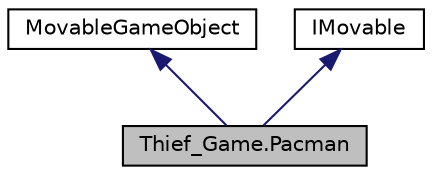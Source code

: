 digraph "Thief_Game.Pacman"
{
 // LATEX_PDF_SIZE
  edge [fontname="Helvetica",fontsize="10",labelfontname="Helvetica",labelfontsize="10"];
  node [fontname="Helvetica",fontsize="10",shape=record];
  Node1 [label="Thief_Game.Pacman",height=0.2,width=0.4,color="black", fillcolor="grey75", style="filled", fontcolor="black",tooltip="Class for player object (Playable character)"];
  Node2 -> Node1 [dir="back",color="midnightblue",fontsize="10",style="solid",fontname="Helvetica"];
  Node2 [label="MovableGameObject",height=0.2,width=0.4,color="black", fillcolor="white", style="filled",URL="$class_thief___game_1_1_movable_game_object.html",tooltip="Base class for movable objects such as Monsters, Pacman"];
  Node3 -> Node1 [dir="back",color="midnightblue",fontsize="10",style="solid",fontname="Helvetica"];
  Node3 [label="IMovable",height=0.2,width=0.4,color="black", fillcolor="white", style="filled",URL="$interface_thief___game_1_1_i_movable.html",tooltip="Interface for character movement"];
}
